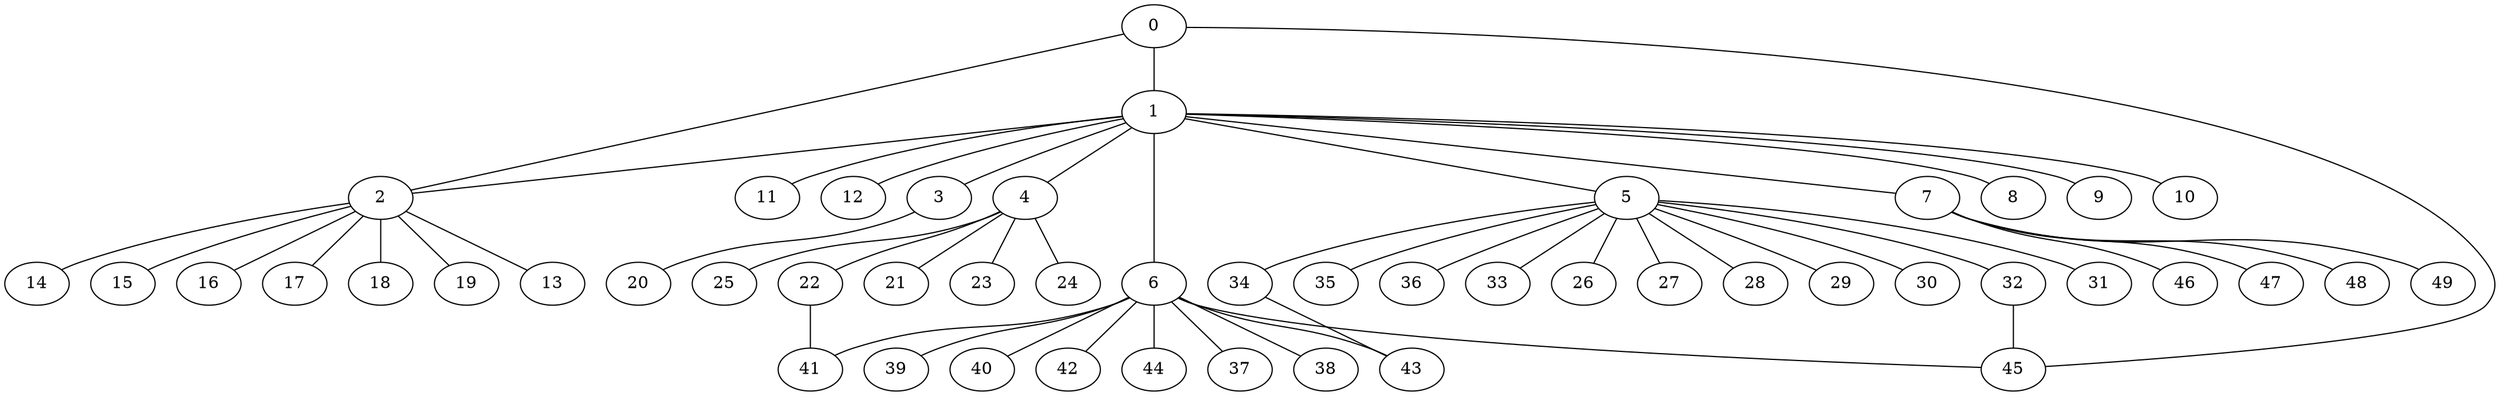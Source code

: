 
graph graphname {
    0 -- 1
0 -- 45
0 -- 2
1 -- 2
1 -- 3
1 -- 4
1 -- 5
1 -- 6
1 -- 7
1 -- 8
1 -- 9
1 -- 10
1 -- 11
1 -- 12
2 -- 13
2 -- 14
2 -- 15
2 -- 16
2 -- 17
2 -- 18
2 -- 19
3 -- 20
4 -- 21
4 -- 22
4 -- 23
4 -- 24
4 -- 25
5 -- 32
5 -- 34
5 -- 35
5 -- 36
5 -- 33
5 -- 26
5 -- 27
5 -- 28
5 -- 29
5 -- 30
5 -- 31
6 -- 37
6 -- 38
6 -- 39
6 -- 40
6 -- 41
6 -- 42
6 -- 43
6 -- 44
6 -- 45
7 -- 48
7 -- 49
7 -- 46
7 -- 47
22 -- 41
32 -- 45
34 -- 43

}
